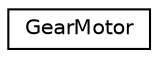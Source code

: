 digraph "Graphical Class Hierarchy"
{
  edge [fontname="Helvetica",fontsize="10",labelfontname="Helvetica",labelfontsize="10"];
  node [fontname="Helvetica",fontsize="10",shape=record];
  rankdir="LR";
  Node0 [label="GearMotor",height=0.2,width=0.4,color="black", fillcolor="white", style="filled",URL="$classGearMotor.html",tooltip="A class for a generic gear motor. "];
}
